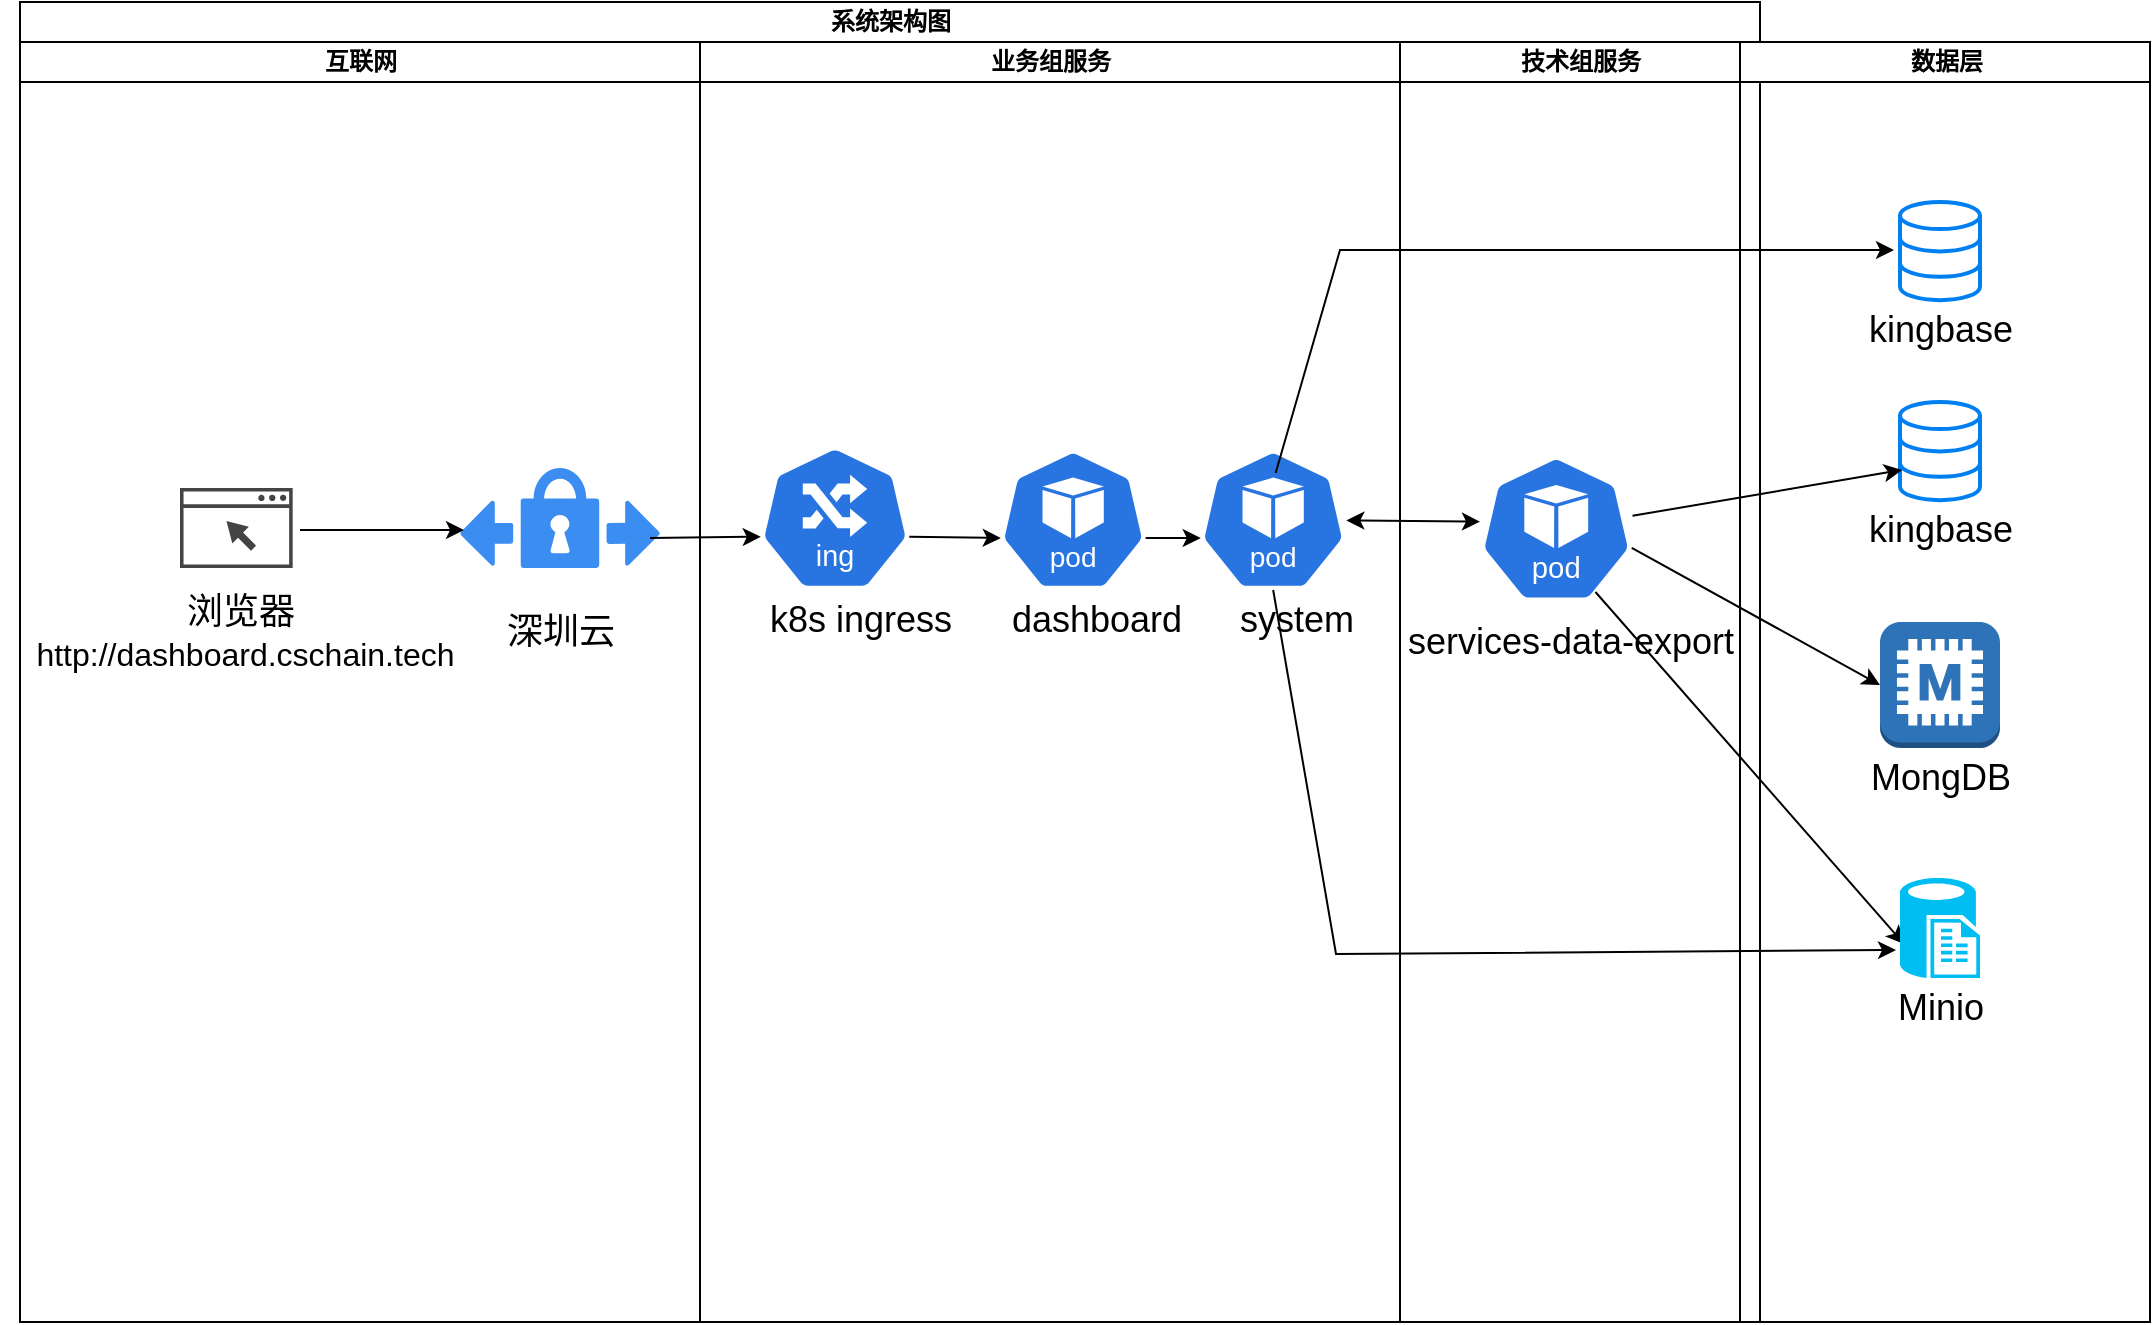 <mxfile version="26.2.9">
  <diagram name="第 1 页" id="5xqN2rgTjP0GNSbNxUZ-">
    <mxGraphModel dx="1190" dy="626" grid="1" gridSize="10" guides="1" tooltips="1" connect="1" arrows="1" fold="1" page="1" pageScale="1" pageWidth="2339" pageHeight="3300" math="0" shadow="0">
      <root>
        <mxCell id="0" />
        <mxCell id="1" parent="0" />
        <mxCell id="nw4yh5n6GvbLldcTkkvz-25" value="系统架构图" style="swimlane;childLayout=stackLayout;resizeParent=1;resizeParentMax=0;startSize=20;html=1;" parent="1" vertex="1">
          <mxGeometry x="30" y="40" width="870" height="660" as="geometry" />
        </mxCell>
        <mxCell id="nw4yh5n6GvbLldcTkkvz-26" value="互联网" style="swimlane;startSize=20;html=1;" parent="nw4yh5n6GvbLldcTkkvz-25" vertex="1">
          <mxGeometry y="20" width="340" height="640" as="geometry" />
        </mxCell>
        <mxCell id="nw4yh5n6GvbLldcTkkvz-1" value="" style="sketch=0;pointerEvents=1;shadow=0;dashed=0;html=1;strokeColor=none;fillColor=#434445;aspect=fixed;labelPosition=center;verticalLabelPosition=bottom;verticalAlign=top;align=center;outlineConnect=0;shape=mxgraph.vvd.web_browser;" parent="nw4yh5n6GvbLldcTkkvz-26" vertex="1">
          <mxGeometry x="80" y="223" width="56.34" height="40" as="geometry" />
        </mxCell>
        <mxCell id="nw4yh5n6GvbLldcTkkvz-14" value="&lt;font style=&quot;font-size: 18px;&quot;&gt;浏览器&lt;/font&gt;&lt;div&gt;&lt;font size=&quot;3&quot;&gt;&amp;nbsp;http://dashboard.cschain.tech&lt;/font&gt;&lt;/div&gt;" style="text;html=1;align=center;verticalAlign=middle;resizable=0;points=[];autosize=1;strokeColor=none;fillColor=none;" parent="nw4yh5n6GvbLldcTkkvz-26" vertex="1">
          <mxGeometry x="-10.0" y="270" width="240" height="50" as="geometry" />
        </mxCell>
        <mxCell id="nw4yh5n6GvbLldcTkkvz-5" value="" style="sketch=0;html=1;aspect=fixed;strokeColor=none;shadow=0;fillColor=#3B8DF1;verticalAlign=top;labelPosition=center;verticalLabelPosition=bottom;shape=mxgraph.gcp2.vpn" parent="nw4yh5n6GvbLldcTkkvz-26" vertex="1">
          <mxGeometry x="220" y="213" width="100" height="50" as="geometry" />
        </mxCell>
        <mxCell id="nw4yh5n6GvbLldcTkkvz-13" value="&lt;font style=&quot;font-size: 18px;&quot;&gt;深圳云&lt;/font&gt;" style="text;html=1;align=center;verticalAlign=middle;resizable=0;points=[];autosize=1;strokeColor=none;fillColor=none;" parent="nw4yh5n6GvbLldcTkkvz-26" vertex="1">
          <mxGeometry x="230" y="275" width="80" height="40" as="geometry" />
        </mxCell>
        <mxCell id="nw4yh5n6GvbLldcTkkvz-31" value="" style="endArrow=classic;html=1;rounded=0;entryX=0.02;entryY=0.62;entryDx=0;entryDy=0;entryPerimeter=0;" parent="nw4yh5n6GvbLldcTkkvz-26" target="nw4yh5n6GvbLldcTkkvz-5" edge="1">
          <mxGeometry width="50" height="50" relative="1" as="geometry">
            <mxPoint x="140" y="244" as="sourcePoint" />
            <mxPoint x="168.17" y="200" as="targetPoint" />
          </mxGeometry>
        </mxCell>
        <mxCell id="nw4yh5n6GvbLldcTkkvz-27" value="业务组服务" style="swimlane;startSize=20;html=1;" parent="nw4yh5n6GvbLldcTkkvz-25" vertex="1">
          <mxGeometry x="340" y="20" width="350" height="640" as="geometry" />
        </mxCell>
        <mxCell id="nw4yh5n6GvbLldcTkkvz-3" value="" style="aspect=fixed;sketch=0;html=1;dashed=0;whitespace=wrap;verticalLabelPosition=bottom;verticalAlign=top;fillColor=#2875E2;strokeColor=#ffffff;points=[[0.005,0.63,0],[0.1,0.2,0],[0.9,0.2,0],[0.5,0,0],[0.995,0.63,0],[0.72,0.99,0],[0.5,1,0],[0.28,0.99,0]];shape=mxgraph.kubernetes.icon2;kubernetesLabel=1;prIcon=ing" parent="nw4yh5n6GvbLldcTkkvz-27" vertex="1">
          <mxGeometry x="30" y="202" width="75" height="72" as="geometry" />
        </mxCell>
        <mxCell id="nw4yh5n6GvbLldcTkkvz-15" value="&lt;font style=&quot;font-size: 18px;&quot;&gt;k8s ingress&lt;/font&gt;" style="text;html=1;align=center;verticalAlign=middle;resizable=0;points=[];autosize=1;strokeColor=none;fillColor=none;" parent="nw4yh5n6GvbLldcTkkvz-27" vertex="1">
          <mxGeometry x="25.0" y="269" width="110" height="40" as="geometry" />
        </mxCell>
        <mxCell id="nw4yh5n6GvbLldcTkkvz-16" value="&lt;font style=&quot;font-size: 18px;&quot;&gt;dashboard&lt;/font&gt;" style="text;html=1;align=center;verticalAlign=middle;resizable=0;points=[];autosize=1;strokeColor=none;fillColor=none;" parent="nw4yh5n6GvbLldcTkkvz-27" vertex="1">
          <mxGeometry x="143.17" y="269" width="110" height="40" as="geometry" />
        </mxCell>
        <mxCell id="nw4yh5n6GvbLldcTkkvz-18" value="" style="aspect=fixed;sketch=0;html=1;dashed=0;whitespace=wrap;verticalLabelPosition=bottom;verticalAlign=top;fillColor=#2875E2;strokeColor=#ffffff;points=[[0.005,0.63,0],[0.1,0.2,0],[0.9,0.2,0],[0.5,0,0],[0.995,0.63,0],[0.72,0.99,0],[0.5,1,0],[0.28,0.99,0]];shape=mxgraph.kubernetes.icon2;kubernetesLabel=1;prIcon=pod" parent="nw4yh5n6GvbLldcTkkvz-27" vertex="1">
          <mxGeometry x="150" y="203.76" width="73.17" height="70.24" as="geometry" />
        </mxCell>
        <mxCell id="nw4yh5n6GvbLldcTkkvz-20" value="" style="aspect=fixed;sketch=0;html=1;dashed=0;whitespace=wrap;verticalLabelPosition=bottom;verticalAlign=top;fillColor=#2875E2;strokeColor=#ffffff;points=[[0.005,0.63,0],[0.1,0.2,0],[0.9,0.2,0],[0.5,0,0],[0.995,0.63,0],[0.72,0.99,0],[0.5,1,0],[0.28,0.99,0]];shape=mxgraph.kubernetes.icon2;kubernetesLabel=1;prIcon=pod" parent="nw4yh5n6GvbLldcTkkvz-27" vertex="1">
          <mxGeometry x="250" y="203.76" width="73.17" height="70.24" as="geometry" />
        </mxCell>
        <mxCell id="nw4yh5n6GvbLldcTkkvz-21" value="&lt;font style=&quot;font-size: 18px;&quot;&gt;system&lt;/font&gt;" style="text;html=1;align=center;verticalAlign=middle;resizable=0;points=[];autosize=1;strokeColor=none;fillColor=none;" parent="nw4yh5n6GvbLldcTkkvz-27" vertex="1">
          <mxGeometry x="258.17" y="269" width="80" height="40" as="geometry" />
        </mxCell>
        <mxCell id="nw4yh5n6GvbLldcTkkvz-33" value="" style="endArrow=classic;html=1;rounded=0;exitX=0.995;exitY=0.63;exitDx=0;exitDy=0;exitPerimeter=0;entryX=0.005;entryY=0.63;entryDx=0;entryDy=0;entryPerimeter=0;" parent="nw4yh5n6GvbLldcTkkvz-27" source="nw4yh5n6GvbLldcTkkvz-3" target="nw4yh5n6GvbLldcTkkvz-18" edge="1">
          <mxGeometry width="50" height="50" relative="1" as="geometry">
            <mxPoint x="290" y="350" as="sourcePoint" />
            <mxPoint x="340" y="300" as="targetPoint" />
          </mxGeometry>
        </mxCell>
        <mxCell id="nw4yh5n6GvbLldcTkkvz-34" value="" style="endArrow=classic;html=1;rounded=0;exitX=0.995;exitY=0.63;exitDx=0;exitDy=0;exitPerimeter=0;entryX=0.005;entryY=0.63;entryDx=0;entryDy=0;entryPerimeter=0;" parent="nw4yh5n6GvbLldcTkkvz-27" source="nw4yh5n6GvbLldcTkkvz-18" target="nw4yh5n6GvbLldcTkkvz-20" edge="1">
          <mxGeometry width="50" height="50" relative="1" as="geometry">
            <mxPoint x="115" y="266" as="sourcePoint" />
            <mxPoint x="183" y="266" as="targetPoint" />
          </mxGeometry>
        </mxCell>
        <mxCell id="nw4yh5n6GvbLldcTkkvz-28" value="技术组服务" style="swimlane;startSize=20;html=1;" parent="nw4yh5n6GvbLldcTkkvz-25" vertex="1">
          <mxGeometry x="690" y="20" width="180.0" height="640" as="geometry" />
        </mxCell>
        <mxCell id="nw4yh5n6GvbLldcTkkvz-17" value="" style="aspect=fixed;sketch=0;html=1;dashed=0;whitespace=wrap;verticalLabelPosition=bottom;verticalAlign=top;fillColor=#2875E2;strokeColor=#ffffff;points=[[0.005,0.63,0],[0.1,0.2,0],[0.9,0.2,0],[0.5,0,0],[0.995,0.63,0],[0.72,0.99,0],[0.5,1,0],[0.28,0.99,0]];shape=mxgraph.kubernetes.icon2;kubernetesLabel=1;prIcon=pod" parent="nw4yh5n6GvbLldcTkkvz-28" vertex="1">
          <mxGeometry x="40" y="206.8" width="76.25" height="73.2" as="geometry" />
        </mxCell>
        <mxCell id="nw4yh5n6GvbLldcTkkvz-19" value="&lt;div style=&quot;text-align: start;&quot;&gt;&lt;span style=&quot;background-color: transparent; color: light-dark(rgb(0, 0, 0), rgb(255, 255, 255));&quot;&gt;&lt;font style=&quot;font-size: 18px;&quot;&gt;services-data-export&lt;/font&gt;&lt;/span&gt;&lt;/div&gt;" style="text;html=1;align=center;verticalAlign=middle;resizable=0;points=[];autosize=1;strokeColor=none;fillColor=none;" parent="nw4yh5n6GvbLldcTkkvz-28" vertex="1">
          <mxGeometry x="-10.0" y="280" width="190" height="40" as="geometry" />
        </mxCell>
        <mxCell id="nw4yh5n6GvbLldcTkkvz-42" value="" style="endArrow=classic;html=1;rounded=0;entryX=0.05;entryY=0.66;entryDx=0;entryDy=0;entryPerimeter=0;" parent="nw4yh5n6GvbLldcTkkvz-28" target="nw4yh5n6GvbLldcTkkvz-38" edge="1">
          <mxGeometry width="50" height="50" relative="1" as="geometry">
            <mxPoint x="97.74" y="275" as="sourcePoint" />
            <mxPoint x="147.74" y="225" as="targetPoint" />
          </mxGeometry>
        </mxCell>
        <mxCell id="nw4yh5n6GvbLldcTkkvz-32" value="" style="endArrow=classic;html=1;rounded=0;entryX=0.005;entryY=0.63;entryDx=0;entryDy=0;entryPerimeter=0;exitX=0.95;exitY=0.7;exitDx=0;exitDy=0;exitPerimeter=0;" parent="nw4yh5n6GvbLldcTkkvz-25" source="nw4yh5n6GvbLldcTkkvz-5" target="nw4yh5n6GvbLldcTkkvz-3" edge="1">
          <mxGeometry width="50" height="50" relative="1" as="geometry">
            <mxPoint x="320" y="269.5" as="sourcePoint" />
            <mxPoint x="423.83" y="270.5" as="targetPoint" />
          </mxGeometry>
        </mxCell>
        <mxCell id="nw4yh5n6GvbLldcTkkvz-47" value="" style="endArrow=classic;startArrow=classic;html=1;rounded=0;entryX=0;entryY=0.451;entryDx=0;entryDy=0;entryPerimeter=0;" parent="nw4yh5n6GvbLldcTkkvz-25" source="nw4yh5n6GvbLldcTkkvz-20" edge="1" target="nw4yh5n6GvbLldcTkkvz-17">
          <mxGeometry width="50" height="50" relative="1" as="geometry">
            <mxPoint x="650" y="320" as="sourcePoint" />
            <mxPoint x="730" y="270" as="targetPoint" />
          </mxGeometry>
        </mxCell>
        <mxCell id="nw4yh5n6GvbLldcTkkvz-35" value="数据层" style="swimlane;startSize=20;html=1;" parent="1" vertex="1">
          <mxGeometry x="890" y="60" width="205" height="640" as="geometry" />
        </mxCell>
        <mxCell id="nw4yh5n6GvbLldcTkkvz-22" value="" style="html=1;verticalLabelPosition=bottom;align=center;labelBackgroundColor=#ffffff;verticalAlign=top;strokeWidth=2;strokeColor=#0080F0;shadow=0;dashed=0;shape=mxgraph.ios7.icons.data;" parent="nw4yh5n6GvbLldcTkkvz-35" vertex="1">
          <mxGeometry x="80" y="180" width="40" height="49.1" as="geometry" />
        </mxCell>
        <mxCell id="nw4yh5n6GvbLldcTkkvz-23" value="&lt;font style=&quot;font-size: 18px;&quot;&gt;kingbase&lt;/font&gt;" style="text;html=1;align=center;verticalAlign=middle;resizable=0;points=[];autosize=1;strokeColor=none;fillColor=none;" parent="nw4yh5n6GvbLldcTkkvz-35" vertex="1">
          <mxGeometry x="50" y="224.1" width="100" height="40" as="geometry" />
        </mxCell>
        <mxCell id="nw4yh5n6GvbLldcTkkvz-38" value="" style="verticalLabelPosition=bottom;html=1;verticalAlign=top;align=center;strokeColor=none;fillColor=#00BEF2;shape=mxgraph.azure.sql_reporting;" parent="nw4yh5n6GvbLldcTkkvz-35" vertex="1">
          <mxGeometry x="80" y="418" width="40" height="50" as="geometry" />
        </mxCell>
        <mxCell id="nw4yh5n6GvbLldcTkkvz-39" value="&lt;font style=&quot;font-size: 18px;&quot;&gt;Minio&lt;/font&gt;" style="text;html=1;align=center;verticalAlign=middle;resizable=0;points=[];autosize=1;strokeColor=none;fillColor=none;" parent="nw4yh5n6GvbLldcTkkvz-35" vertex="1">
          <mxGeometry x="65" y="463" width="70" height="40" as="geometry" />
        </mxCell>
        <mxCell id="nw4yh5n6GvbLldcTkkvz-43" value="" style="html=1;verticalLabelPosition=bottom;align=center;labelBackgroundColor=#ffffff;verticalAlign=top;strokeWidth=2;strokeColor=#0080F0;shadow=0;dashed=0;shape=mxgraph.ios7.icons.data;" parent="nw4yh5n6GvbLldcTkkvz-35" vertex="1">
          <mxGeometry x="80" y="80" width="40" height="49.1" as="geometry" />
        </mxCell>
        <mxCell id="nw4yh5n6GvbLldcTkkvz-44" value="&lt;font style=&quot;font-size: 18px;&quot;&gt;kingbase&lt;/font&gt;" style="text;html=1;align=center;verticalAlign=middle;resizable=0;points=[];autosize=1;strokeColor=none;fillColor=none;" parent="nw4yh5n6GvbLldcTkkvz-35" vertex="1">
          <mxGeometry x="50" y="124.1" width="100" height="40" as="geometry" />
        </mxCell>
        <mxCell id="1KJwPMJ1KZagRm76Q6gw-1" value="" style="outlineConnect=0;dashed=0;verticalLabelPosition=bottom;verticalAlign=top;align=center;html=1;shape=mxgraph.aws3.memcached;fillColor=#2E73B8;gradientColor=none;" vertex="1" parent="nw4yh5n6GvbLldcTkkvz-35">
          <mxGeometry x="70" y="290" width="60" height="63" as="geometry" />
        </mxCell>
        <mxCell id="1KJwPMJ1KZagRm76Q6gw-2" value="&lt;font style=&quot;font-size: 18px;&quot;&gt;MongDB&lt;/font&gt;" style="text;html=1;align=center;verticalAlign=middle;resizable=0;points=[];autosize=1;strokeColor=none;fillColor=none;" vertex="1" parent="nw4yh5n6GvbLldcTkkvz-35">
          <mxGeometry x="55" y="348" width="90" height="40" as="geometry" />
        </mxCell>
        <mxCell id="nw4yh5n6GvbLldcTkkvz-41" value="" style="endArrow=classic;html=1;rounded=0;entryX=0.025;entryY=0.692;entryDx=0;entryDy=0;entryPerimeter=0;" parent="1" source="nw4yh5n6GvbLldcTkkvz-17" target="nw4yh5n6GvbLldcTkkvz-22" edge="1">
          <mxGeometry width="50" height="50" relative="1" as="geometry">
            <mxPoint x="850" y="290" as="sourcePoint" />
            <mxPoint x="900" y="240" as="targetPoint" />
          </mxGeometry>
        </mxCell>
        <mxCell id="nw4yh5n6GvbLldcTkkvz-45" value="" style="endArrow=classic;html=1;rounded=0;entryX=-0.05;entryY=0.72;entryDx=0;entryDy=0;entryPerimeter=0;exitX=0.5;exitY=1;exitDx=0;exitDy=0;exitPerimeter=0;" parent="1" source="nw4yh5n6GvbLldcTkkvz-20" target="nw4yh5n6GvbLldcTkkvz-38" edge="1">
          <mxGeometry width="50" height="50" relative="1" as="geometry">
            <mxPoint x="680" y="410" as="sourcePoint" />
            <mxPoint x="730" y="360" as="targetPoint" />
            <Array as="points">
              <mxPoint x="688" y="516" />
            </Array>
          </mxGeometry>
        </mxCell>
        <mxCell id="nw4yh5n6GvbLldcTkkvz-46" value="" style="endArrow=classic;html=1;rounded=0;exitX=0.517;exitY=0.167;exitDx=0;exitDy=0;exitPerimeter=0;entryX=-0.075;entryY=0.489;entryDx=0;entryDy=0;entryPerimeter=0;" parent="1" source="nw4yh5n6GvbLldcTkkvz-20" target="nw4yh5n6GvbLldcTkkvz-43" edge="1">
          <mxGeometry width="50" height="50" relative="1" as="geometry">
            <mxPoint x="680" y="410" as="sourcePoint" />
            <mxPoint x="730" y="360" as="targetPoint" />
            <Array as="points">
              <mxPoint x="690" y="164" />
            </Array>
          </mxGeometry>
        </mxCell>
        <mxCell id="1KJwPMJ1KZagRm76Q6gw-3" value="" style="endArrow=classic;html=1;rounded=0;exitX=0.995;exitY=0.63;exitDx=0;exitDy=0;exitPerimeter=0;entryX=0;entryY=0.5;entryDx=0;entryDy=0;entryPerimeter=0;" edge="1" parent="1" source="nw4yh5n6GvbLldcTkkvz-17" target="1KJwPMJ1KZagRm76Q6gw-1">
          <mxGeometry width="50" height="50" relative="1" as="geometry">
            <mxPoint x="700" y="400" as="sourcePoint" />
            <mxPoint x="750" y="350" as="targetPoint" />
          </mxGeometry>
        </mxCell>
      </root>
    </mxGraphModel>
  </diagram>
</mxfile>
